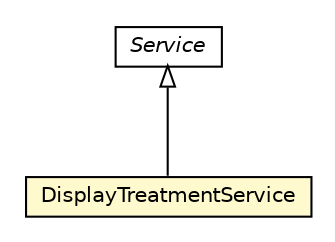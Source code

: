 #!/usr/local/bin/dot
#
# Class diagram 
# Generated by UMLGraph version R5_6-24-gf6e263 (http://www.umlgraph.org/)
#

digraph G {
	edge [fontname="Helvetica",fontsize=10,labelfontname="Helvetica",labelfontsize=10];
	node [fontname="Helvetica",fontsize=10,shape=plaintext];
	nodesep=0.25;
	ranksep=0.5;
	// org.universAAL.middleware.service.owl.Service
	c3688225 [label=<<table title="org.universAAL.middleware.service.owl.Service" border="0" cellborder="1" cellspacing="0" cellpadding="2" port="p" href="../../../../middleware/service/owl/Service.html">
		<tr><td><table border="0" cellspacing="0" cellpadding="1">
<tr><td align="center" balign="center"><font face="Helvetica-Oblique"> Service </font></td></tr>
		</table></td></tr>
		</table>>, URL="../../../../middleware/service/owl/Service.html", fontname="Helvetica", fontcolor="black", fontsize=10.0];
	// org.universAAL.ontology.health.owl.services.DisplayTreatmentService
	c3688859 [label=<<table title="org.universAAL.ontology.health.owl.services.DisplayTreatmentService" border="0" cellborder="1" cellspacing="0" cellpadding="2" port="p" bgcolor="lemonChiffon" href="./DisplayTreatmentService.html">
		<tr><td><table border="0" cellspacing="0" cellpadding="1">
<tr><td align="center" balign="center"> DisplayTreatmentService </td></tr>
		</table></td></tr>
		</table>>, URL="./DisplayTreatmentService.html", fontname="Helvetica", fontcolor="black", fontsize=10.0];
	//org.universAAL.ontology.health.owl.services.DisplayTreatmentService extends org.universAAL.middleware.service.owl.Service
	c3688225:p -> c3688859:p [dir=back,arrowtail=empty];
}

